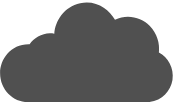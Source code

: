 <mxfile version="14.6.13" type="device"><diagram id="6H572db30wxbyvcSGlc4" name="Seite-1"><mxGraphModel dx="1086" dy="2135" grid="1" gridSize="10" guides="1" tooltips="1" connect="1" arrows="1" fold="1" page="1" pageScale="1" pageWidth="827" pageHeight="1169" math="0" shadow="0"><root><mxCell id="0"/><mxCell id="1" parent="0"/><mxCell id="IwDrRJ2V7EoM6Eg5AE54-1" value="" style="pointerEvents=1;shadow=0;dashed=0;html=1;strokeColor=none;fillColor=#505050;labelPosition=center;verticalLabelPosition=bottom;outlineConnect=0;verticalAlign=top;align=center;shape=mxgraph.office.clouds.private_cloud;aspect=fixed;" vertex="1" parent="1"><mxGeometry x="40" y="-1120" width="87.16" height="51" as="geometry"/></mxCell></root></mxGraphModel></diagram></mxfile>